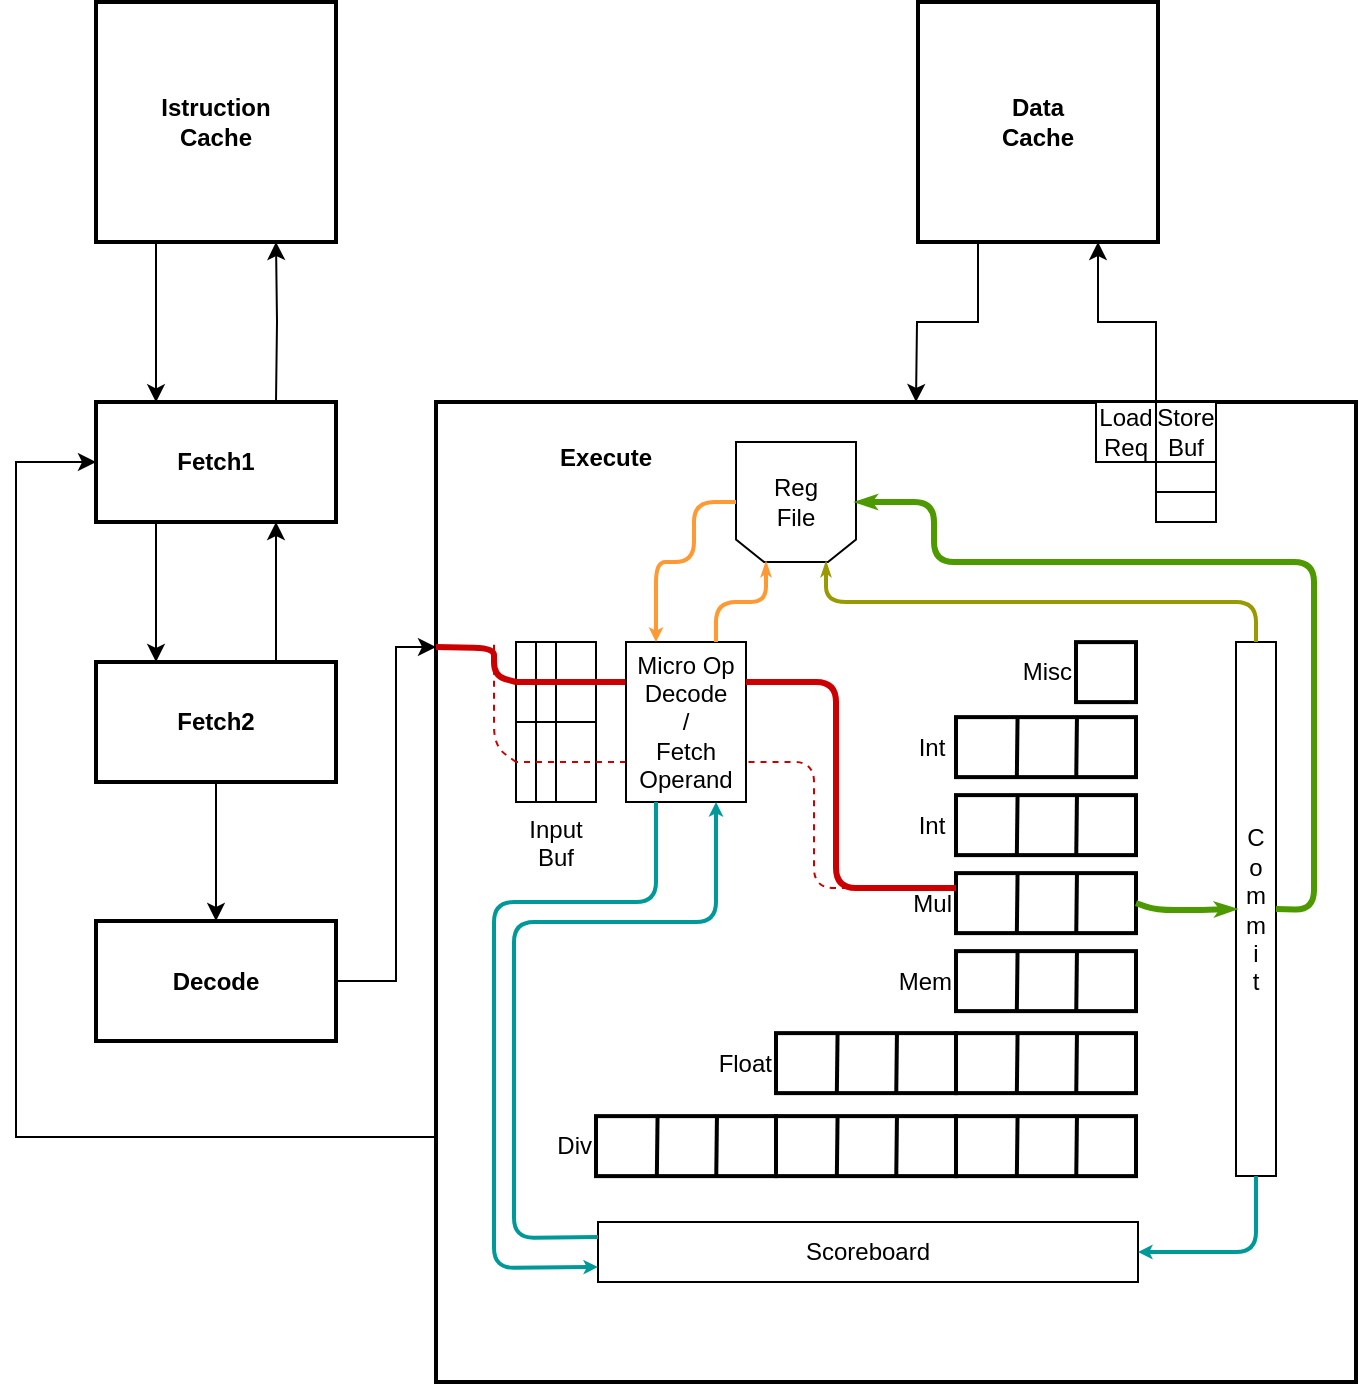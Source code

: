 <mxfile version="12.1.1" type="github" pages="1">
  <diagram id="EdAOTdUpAiUYNW-F2-T8" name="Page-1">
    <mxGraphModel dx="1021" dy="549" grid="1" gridSize="10" guides="1" tooltips="1" connect="1" arrows="1" fold="1" page="1" pageScale="1" pageWidth="827" pageHeight="1169" math="0" shadow="0">
      <root>
        <mxCell id="0"/>
        <mxCell id="1" parent="0"/>
        <mxCell id="xlTgU6gEici19xFDkvJ_-10" style="edgeStyle=orthogonalEdgeStyle;rounded=0;orthogonalLoop=1;jettySize=auto;html=1;exitX=0.25;exitY=1;exitDx=0;exitDy=0;entryX=0.25;entryY=0;entryDx=0;entryDy=0;fontStyle=1" parent="1" source="xlTgU6gEici19xFDkvJ_-1" edge="1">
          <mxGeometry relative="1" as="geometry">
            <mxPoint x="110" y="240.143" as="targetPoint"/>
          </mxGeometry>
        </mxCell>
        <mxCell id="xlTgU6gEici19xFDkvJ_-1" value="Istruction&lt;br&gt;Cache" style="rounded=0;whiteSpace=wrap;html=1;fontStyle=1;strokeWidth=2;" parent="1" vertex="1">
          <mxGeometry x="80" y="40" width="120" height="120" as="geometry"/>
        </mxCell>
        <mxCell id="xlTgU6gEici19xFDkvJ_-11" style="edgeStyle=orthogonalEdgeStyle;rounded=0;orthogonalLoop=1;jettySize=auto;html=1;exitX=0.75;exitY=0;exitDx=0;exitDy=0;entryX=0.75;entryY=1;entryDx=0;entryDy=0;fontStyle=1" parent="1" target="xlTgU6gEici19xFDkvJ_-1" edge="1">
          <mxGeometry relative="1" as="geometry">
            <mxPoint x="170" y="240.143" as="sourcePoint"/>
          </mxGeometry>
        </mxCell>
        <mxCell id="xlTgU6gEici19xFDkvJ_-9" style="edgeStyle=orthogonalEdgeStyle;rounded=0;orthogonalLoop=1;jettySize=auto;html=1;exitX=0.995;exitY=0.005;exitDx=0;exitDy=0;entryX=0.75;entryY=1;entryDx=0;entryDy=0;exitPerimeter=0;" parent="1" target="xlTgU6gEici19xFDkvJ_-6" edge="1">
          <mxGeometry relative="1" as="geometry">
            <mxPoint x="611.429" y="240.143" as="sourcePoint"/>
            <Array as="points">
              <mxPoint x="610" y="240"/>
              <mxPoint x="610" y="200"/>
              <mxPoint x="581" y="200"/>
            </Array>
          </mxGeometry>
        </mxCell>
        <mxCell id="xlTgU6gEici19xFDkvJ_-8" style="edgeStyle=orthogonalEdgeStyle;rounded=0;orthogonalLoop=1;jettySize=auto;html=1;exitX=0.25;exitY=1;exitDx=0;exitDy=0;entryX=0.5;entryY=0;entryDx=0;entryDy=0;" parent="1" source="xlTgU6gEici19xFDkvJ_-6" edge="1">
          <mxGeometry relative="1" as="geometry">
            <mxPoint x="490" y="240" as="targetPoint"/>
          </mxGeometry>
        </mxCell>
        <mxCell id="xlTgU6gEici19xFDkvJ_-6" value="Data&lt;br&gt;Cache" style="rounded=0;whiteSpace=wrap;html=1;fontStyle=1;strokeWidth=2;" parent="1" vertex="1">
          <mxGeometry x="491" y="40" width="120" height="120" as="geometry"/>
        </mxCell>
        <mxCell id="irvHG1Zd0JY4UcYgfSvA-1" style="edgeStyle=orthogonalEdgeStyle;rounded=0;orthogonalLoop=1;jettySize=auto;html=1;exitX=0.25;exitY=1;exitDx=0;exitDy=0;entryX=0.25;entryY=0;entryDx=0;entryDy=0;fontStyle=1" edge="1" parent="1" source="irvHG1Zd0JY4UcYgfSvA-2" target="irvHG1Zd0JY4UcYgfSvA-5">
          <mxGeometry relative="1" as="geometry"/>
        </mxCell>
        <mxCell id="irvHG1Zd0JY4UcYgfSvA-2" value="Fetch1" style="rounded=0;whiteSpace=wrap;html=1;fontStyle=1;strokeWidth=2;" vertex="1" parent="1">
          <mxGeometry x="80" y="240" width="120" height="60" as="geometry"/>
        </mxCell>
        <mxCell id="irvHG1Zd0JY4UcYgfSvA-3" style="edgeStyle=orthogonalEdgeStyle;rounded=0;orthogonalLoop=1;jettySize=auto;html=1;exitX=0.75;exitY=0;exitDx=0;exitDy=0;fontStyle=1;entryX=0.75;entryY=1;entryDx=0;entryDy=0;" edge="1" parent="1" source="irvHG1Zd0JY4UcYgfSvA-5" target="irvHG1Zd0JY4UcYgfSvA-2">
          <mxGeometry relative="1" as="geometry">
            <mxPoint x="90" y="400" as="targetPoint"/>
          </mxGeometry>
        </mxCell>
        <mxCell id="irvHG1Zd0JY4UcYgfSvA-4" style="edgeStyle=orthogonalEdgeStyle;rounded=0;orthogonalLoop=1;jettySize=auto;html=1;exitX=0.5;exitY=1;exitDx=0;exitDy=0;entryX=0.5;entryY=0;entryDx=0;entryDy=0;fontStyle=1" edge="1" parent="1" source="irvHG1Zd0JY4UcYgfSvA-5" target="irvHG1Zd0JY4UcYgfSvA-7">
          <mxGeometry relative="1" as="geometry"/>
        </mxCell>
        <mxCell id="irvHG1Zd0JY4UcYgfSvA-5" value="Fetch2" style="rounded=0;whiteSpace=wrap;html=1;fontStyle=1;strokeWidth=2;" vertex="1" parent="1">
          <mxGeometry x="80" y="370" width="120" height="60" as="geometry"/>
        </mxCell>
        <mxCell id="irvHG1Zd0JY4UcYgfSvA-6" style="edgeStyle=orthogonalEdgeStyle;rounded=0;orthogonalLoop=1;jettySize=auto;html=1;exitX=1;exitY=0.5;exitDx=0;exitDy=0;entryX=0;entryY=0.25;entryDx=0;entryDy=0;" edge="1" parent="1" source="irvHG1Zd0JY4UcYgfSvA-7" target="irvHG1Zd0JY4UcYgfSvA-9">
          <mxGeometry relative="1" as="geometry">
            <mxPoint x="270" y="348" as="targetPoint"/>
            <Array as="points">
              <mxPoint x="230" y="530"/>
              <mxPoint x="230" y="363"/>
            </Array>
          </mxGeometry>
        </mxCell>
        <mxCell id="irvHG1Zd0JY4UcYgfSvA-7" value="&lt;span&gt;Decode&lt;/span&gt;" style="rounded=0;whiteSpace=wrap;html=1;fontStyle=1;strokeWidth=2;" vertex="1" parent="1">
          <mxGeometry x="80" y="499.5" width="120" height="60" as="geometry"/>
        </mxCell>
        <mxCell id="irvHG1Zd0JY4UcYgfSvA-8" style="edgeStyle=orthogonalEdgeStyle;rounded=0;orthogonalLoop=1;jettySize=auto;html=1;entryX=0;entryY=0.5;entryDx=0;entryDy=0;exitX=0;exitY=0.75;exitDx=0;exitDy=0;" edge="1" parent="1" source="irvHG1Zd0JY4UcYgfSvA-9" target="irvHG1Zd0JY4UcYgfSvA-2">
          <mxGeometry relative="1" as="geometry">
            <Array as="points">
              <mxPoint x="40" y="608"/>
              <mxPoint x="40" y="270"/>
            </Array>
            <mxPoint x="270" y="563" as="sourcePoint"/>
          </mxGeometry>
        </mxCell>
        <mxCell id="irvHG1Zd0JY4UcYgfSvA-9" value="&amp;nbsp; &amp;nbsp; &amp;nbsp; &amp;nbsp; &amp;nbsp; &lt;br&gt;&amp;nbsp; &amp;nbsp; &amp;nbsp; &amp;nbsp; &amp;nbsp; &amp;nbsp; &amp;nbsp; &amp;nbsp; &amp;nbsp; &lt;b&gt;Execute&lt;/b&gt;" style="rounded=0;whiteSpace=wrap;html=1;verticalAlign=top;labelPosition=center;verticalLabelPosition=middle;align=left;strokeWidth=2;" vertex="1" parent="1">
          <mxGeometry x="250" y="240" width="460" height="490" as="geometry"/>
        </mxCell>
        <mxCell id="irvHG1Zd0JY4UcYgfSvA-10" value="C&lt;br&gt;o&lt;br&gt;m&lt;br&gt;m&lt;br&gt;i&lt;br&gt;t" style="rounded=0;whiteSpace=wrap;html=1;align=center;strokeWidth=1;" vertex="1" parent="1">
          <mxGeometry x="650" y="360" width="20" height="267" as="geometry"/>
        </mxCell>
        <mxCell id="irvHG1Zd0JY4UcYgfSvA-11" value="Scoreboard" style="rounded=0;whiteSpace=wrap;html=1;strokeWidth=1;" vertex="1" parent="1">
          <mxGeometry x="331" y="650" width="270" height="30" as="geometry"/>
        </mxCell>
        <mxCell id="irvHG1Zd0JY4UcYgfSvA-12" value="Int&amp;nbsp;" style="rounded=0;whiteSpace=wrap;html=1;align=right;labelPosition=left;verticalLabelPosition=middle;verticalAlign=middle;strokeWidth=2;" vertex="1" parent="1">
          <mxGeometry x="510" y="436.559" width="90" height="30" as="geometry"/>
        </mxCell>
        <mxCell id="irvHG1Zd0JY4UcYgfSvA-13" value="" style="endArrow=none;html=1;exitX=0.338;exitY=0.997;exitDx=0;exitDy=0;exitPerimeter=0;entryX=0.342;entryY=0.003;entryDx=0;entryDy=0;entryPerimeter=0;strokeWidth=2;" edge="1" parent="1" source="irvHG1Zd0JY4UcYgfSvA-12" target="irvHG1Zd0JY4UcYgfSvA-12">
          <mxGeometry width="50" height="50" relative="1" as="geometry">
            <mxPoint x="-20" y="539.559" as="sourcePoint"/>
            <mxPoint x="381" y="359.559" as="targetPoint"/>
          </mxGeometry>
        </mxCell>
        <mxCell id="irvHG1Zd0JY4UcYgfSvA-14" value="" style="endArrow=none;html=1;exitX=0.668;exitY=1.01;exitDx=0;exitDy=0;exitPerimeter=0;entryX=0.672;entryY=-0.003;entryDx=0;entryDy=0;entryPerimeter=0;strokeWidth=2;" edge="1" parent="1" source="irvHG1Zd0JY4UcYgfSvA-12" target="irvHG1Zd0JY4UcYgfSvA-12">
          <mxGeometry width="50" height="50" relative="1" as="geometry">
            <mxPoint x="419.8" y="419.939" as="sourcePoint"/>
            <mxPoint x="420" y="359.559" as="targetPoint"/>
          </mxGeometry>
        </mxCell>
        <mxCell id="irvHG1Zd0JY4UcYgfSvA-15" value="Mul" style="rounded=0;whiteSpace=wrap;html=1;align=right;labelPosition=left;verticalLabelPosition=middle;verticalAlign=middle;strokeWidth=2;" vertex="1" parent="1">
          <mxGeometry x="510" y="475.559" width="90" height="30" as="geometry"/>
        </mxCell>
        <mxCell id="irvHG1Zd0JY4UcYgfSvA-16" value="" style="endArrow=none;html=1;exitX=0.338;exitY=0.997;exitDx=0;exitDy=0;exitPerimeter=0;entryX=0.342;entryY=0.003;entryDx=0;entryDy=0;entryPerimeter=0;strokeWidth=2;" edge="1" parent="1" source="irvHG1Zd0JY4UcYgfSvA-15" target="irvHG1Zd0JY4UcYgfSvA-15">
          <mxGeometry width="50" height="50" relative="1" as="geometry">
            <mxPoint x="-20" y="579.559" as="sourcePoint"/>
            <mxPoint x="381" y="399.559" as="targetPoint"/>
          </mxGeometry>
        </mxCell>
        <mxCell id="irvHG1Zd0JY4UcYgfSvA-17" value="" style="endArrow=none;html=1;exitX=0.668;exitY=1.01;exitDx=0;exitDy=0;exitPerimeter=0;entryX=0.672;entryY=-0.003;entryDx=0;entryDy=0;entryPerimeter=0;strokeWidth=2;" edge="1" parent="1" source="irvHG1Zd0JY4UcYgfSvA-15" target="irvHG1Zd0JY4UcYgfSvA-15">
          <mxGeometry width="50" height="50" relative="1" as="geometry">
            <mxPoint x="419.8" y="459.939" as="sourcePoint"/>
            <mxPoint x="420" y="399.559" as="targetPoint"/>
          </mxGeometry>
        </mxCell>
        <mxCell id="irvHG1Zd0JY4UcYgfSvA-18" value="Div" style="rounded=0;whiteSpace=wrap;html=1;align=right;labelPosition=left;verticalLabelPosition=middle;verticalAlign=middle;strokeWidth=2;" vertex="1" parent="1">
          <mxGeometry x="330" y="597.059" width="90" height="30" as="geometry"/>
        </mxCell>
        <mxCell id="irvHG1Zd0JY4UcYgfSvA-19" value="" style="endArrow=none;html=1;exitX=0.338;exitY=0.997;exitDx=0;exitDy=0;exitPerimeter=0;entryX=0.342;entryY=0.003;entryDx=0;entryDy=0;entryPerimeter=0;strokeWidth=2;" edge="1" parent="1" source="irvHG1Zd0JY4UcYgfSvA-18" target="irvHG1Zd0JY4UcYgfSvA-18">
          <mxGeometry width="50" height="50" relative="1" as="geometry">
            <mxPoint x="-20" y="619.559" as="sourcePoint"/>
            <mxPoint x="381" y="439.559" as="targetPoint"/>
          </mxGeometry>
        </mxCell>
        <mxCell id="irvHG1Zd0JY4UcYgfSvA-20" value="" style="endArrow=none;html=1;exitX=0.668;exitY=1.01;exitDx=0;exitDy=0;exitPerimeter=0;entryX=0.672;entryY=-0.003;entryDx=0;entryDy=0;entryPerimeter=0;strokeWidth=2;" edge="1" parent="1" source="irvHG1Zd0JY4UcYgfSvA-18" target="irvHG1Zd0JY4UcYgfSvA-18">
          <mxGeometry width="50" height="50" relative="1" as="geometry">
            <mxPoint x="419.8" y="499.939" as="sourcePoint"/>
            <mxPoint x="420" y="439.559" as="targetPoint"/>
          </mxGeometry>
        </mxCell>
        <mxCell id="irvHG1Zd0JY4UcYgfSvA-21" value="" style="rounded=0;whiteSpace=wrap;html=1;align=right;labelPosition=left;verticalLabelPosition=middle;verticalAlign=middle;strokeWidth=2;" vertex="1" parent="1">
          <mxGeometry x="420" y="597.059" width="90" height="30" as="geometry"/>
        </mxCell>
        <mxCell id="irvHG1Zd0JY4UcYgfSvA-22" value="" style="endArrow=none;html=1;exitX=0.338;exitY=0.997;exitDx=0;exitDy=0;exitPerimeter=0;entryX=0.342;entryY=0.003;entryDx=0;entryDy=0;entryPerimeter=0;strokeWidth=2;" edge="1" parent="1" source="irvHG1Zd0JY4UcYgfSvA-21" target="irvHG1Zd0JY4UcYgfSvA-21">
          <mxGeometry width="50" height="50" relative="1" as="geometry">
            <mxPoint x="-325" y="659.559" as="sourcePoint"/>
            <mxPoint x="76" y="479.559" as="targetPoint"/>
          </mxGeometry>
        </mxCell>
        <mxCell id="irvHG1Zd0JY4UcYgfSvA-23" value="" style="endArrow=none;html=1;exitX=0.668;exitY=1.01;exitDx=0;exitDy=0;exitPerimeter=0;entryX=0.672;entryY=-0.003;entryDx=0;entryDy=0;entryPerimeter=0;strokeWidth=2;" edge="1" parent="1" source="irvHG1Zd0JY4UcYgfSvA-21" target="irvHG1Zd0JY4UcYgfSvA-21">
          <mxGeometry width="50" height="50" relative="1" as="geometry">
            <mxPoint x="114.8" y="539.939" as="sourcePoint"/>
            <mxPoint x="115" y="479.559" as="targetPoint"/>
          </mxGeometry>
        </mxCell>
        <mxCell id="irvHG1Zd0JY4UcYgfSvA-24" value="" style="rounded=0;whiteSpace=wrap;html=1;align=right;labelPosition=left;verticalLabelPosition=middle;verticalAlign=middle;strokeWidth=2;" vertex="1" parent="1">
          <mxGeometry x="510" y="597.059" width="90" height="30" as="geometry"/>
        </mxCell>
        <mxCell id="irvHG1Zd0JY4UcYgfSvA-25" value="" style="endArrow=none;html=1;exitX=0.338;exitY=0.997;exitDx=0;exitDy=0;exitPerimeter=0;entryX=0.342;entryY=0.003;entryDx=0;entryDy=0;entryPerimeter=0;strokeWidth=2;" edge="1" parent="1" source="irvHG1Zd0JY4UcYgfSvA-24" target="irvHG1Zd0JY4UcYgfSvA-24">
          <mxGeometry width="50" height="50" relative="1" as="geometry">
            <mxPoint x="-315" y="669.559" as="sourcePoint"/>
            <mxPoint x="86" y="489.559" as="targetPoint"/>
          </mxGeometry>
        </mxCell>
        <mxCell id="irvHG1Zd0JY4UcYgfSvA-26" value="" style="endArrow=none;html=1;exitX=0.668;exitY=1.01;exitDx=0;exitDy=0;exitPerimeter=0;entryX=0.672;entryY=-0.003;entryDx=0;entryDy=0;entryPerimeter=0;strokeWidth=2;" edge="1" parent="1" source="irvHG1Zd0JY4UcYgfSvA-24" target="irvHG1Zd0JY4UcYgfSvA-24">
          <mxGeometry width="50" height="50" relative="1" as="geometry">
            <mxPoint x="124.8" y="549.939" as="sourcePoint"/>
            <mxPoint x="125" y="489.559" as="targetPoint"/>
          </mxGeometry>
        </mxCell>
        <mxCell id="irvHG1Zd0JY4UcYgfSvA-27" value="Float" style="rounded=0;whiteSpace=wrap;html=1;align=right;labelPosition=left;verticalLabelPosition=middle;verticalAlign=middle;strokeWidth=2;" vertex="1" parent="1">
          <mxGeometry x="420" y="555.559" width="90" height="30" as="geometry"/>
        </mxCell>
        <mxCell id="irvHG1Zd0JY4UcYgfSvA-28" value="" style="endArrow=none;html=1;exitX=0.338;exitY=0.997;exitDx=0;exitDy=0;exitPerimeter=0;entryX=0.342;entryY=0.003;entryDx=0;entryDy=0;entryPerimeter=0;strokeWidth=2;" edge="1" parent="1" source="irvHG1Zd0JY4UcYgfSvA-27" target="irvHG1Zd0JY4UcYgfSvA-27">
          <mxGeometry width="50" height="50" relative="1" as="geometry">
            <mxPoint x="-305" y="679.559" as="sourcePoint"/>
            <mxPoint x="96" y="499.559" as="targetPoint"/>
          </mxGeometry>
        </mxCell>
        <mxCell id="irvHG1Zd0JY4UcYgfSvA-29" value="" style="endArrow=none;html=1;exitX=0.668;exitY=1.01;exitDx=0;exitDy=0;exitPerimeter=0;entryX=0.672;entryY=-0.003;entryDx=0;entryDy=0;entryPerimeter=0;strokeWidth=2;" edge="1" parent="1" source="irvHG1Zd0JY4UcYgfSvA-27" target="irvHG1Zd0JY4UcYgfSvA-27">
          <mxGeometry width="50" height="50" relative="1" as="geometry">
            <mxPoint x="134.8" y="559.939" as="sourcePoint"/>
            <mxPoint x="135" y="499.559" as="targetPoint"/>
          </mxGeometry>
        </mxCell>
        <mxCell id="irvHG1Zd0JY4UcYgfSvA-30" value="" style="rounded=0;whiteSpace=wrap;html=1;align=right;labelPosition=left;verticalLabelPosition=middle;verticalAlign=middle;strokeWidth=2;" vertex="1" parent="1">
          <mxGeometry x="510" y="555.559" width="90" height="30" as="geometry"/>
        </mxCell>
        <mxCell id="irvHG1Zd0JY4UcYgfSvA-31" value="" style="endArrow=none;html=1;exitX=0.338;exitY=0.997;exitDx=0;exitDy=0;exitPerimeter=0;entryX=0.342;entryY=0.003;entryDx=0;entryDy=0;entryPerimeter=0;strokeWidth=2;" edge="1" parent="1" source="irvHG1Zd0JY4UcYgfSvA-30" target="irvHG1Zd0JY4UcYgfSvA-30">
          <mxGeometry width="50" height="50" relative="1" as="geometry">
            <mxPoint x="-295" y="689.559" as="sourcePoint"/>
            <mxPoint x="106" y="509.559" as="targetPoint"/>
          </mxGeometry>
        </mxCell>
        <mxCell id="irvHG1Zd0JY4UcYgfSvA-32" value="" style="endArrow=none;html=1;exitX=0.668;exitY=1.01;exitDx=0;exitDy=0;exitPerimeter=0;entryX=0.672;entryY=-0.003;entryDx=0;entryDy=0;entryPerimeter=0;strokeWidth=2;" edge="1" parent="1" source="irvHG1Zd0JY4UcYgfSvA-30" target="irvHG1Zd0JY4UcYgfSvA-30">
          <mxGeometry width="50" height="50" relative="1" as="geometry">
            <mxPoint x="144.8" y="569.939" as="sourcePoint"/>
            <mxPoint x="145" y="509.559" as="targetPoint"/>
          </mxGeometry>
        </mxCell>
        <mxCell id="irvHG1Zd0JY4UcYgfSvA-33" value="Mem" style="rounded=0;whiteSpace=wrap;html=1;align=right;labelPosition=left;verticalLabelPosition=middle;verticalAlign=middle;strokeWidth=2;" vertex="1" parent="1">
          <mxGeometry x="510" y="514.559" width="90" height="30" as="geometry"/>
        </mxCell>
        <mxCell id="irvHG1Zd0JY4UcYgfSvA-34" value="" style="endArrow=none;html=1;exitX=0.338;exitY=0.997;exitDx=0;exitDy=0;exitPerimeter=0;entryX=0.342;entryY=0.003;entryDx=0;entryDy=0;entryPerimeter=0;strokeWidth=2;" edge="1" parent="1" source="irvHG1Zd0JY4UcYgfSvA-33" target="irvHG1Zd0JY4UcYgfSvA-33">
          <mxGeometry width="50" height="50" relative="1" as="geometry">
            <mxPoint x="-20" y="697.559" as="sourcePoint"/>
            <mxPoint x="381" y="517.559" as="targetPoint"/>
          </mxGeometry>
        </mxCell>
        <mxCell id="irvHG1Zd0JY4UcYgfSvA-35" value="" style="endArrow=none;html=1;exitX=0.668;exitY=1.01;exitDx=0;exitDy=0;exitPerimeter=0;entryX=0.672;entryY=-0.003;entryDx=0;entryDy=0;entryPerimeter=0;strokeWidth=2;" edge="1" parent="1" source="irvHG1Zd0JY4UcYgfSvA-33" target="irvHG1Zd0JY4UcYgfSvA-33">
          <mxGeometry width="50" height="50" relative="1" as="geometry">
            <mxPoint x="419.8" y="577.939" as="sourcePoint"/>
            <mxPoint x="420" y="517.559" as="targetPoint"/>
          </mxGeometry>
        </mxCell>
        <mxCell id="irvHG1Zd0JY4UcYgfSvA-36" value="Misc" style="rounded=0;whiteSpace=wrap;html=1;align=right;labelPosition=left;verticalLabelPosition=middle;verticalAlign=middle;strokeWidth=2;" vertex="1" parent="1">
          <mxGeometry x="570" y="360.059" width="30" height="30" as="geometry"/>
        </mxCell>
        <mxCell id="irvHG1Zd0JY4UcYgfSvA-37" value="" style="rounded=0;whiteSpace=wrap;html=1;align=left;verticalAlign=top;labelPosition=right;verticalLabelPosition=middle;" vertex="1" parent="1">
          <mxGeometry x="610" y="240" width="30" height="60" as="geometry"/>
        </mxCell>
        <mxCell id="irvHG1Zd0JY4UcYgfSvA-38" value="" style="endArrow=none;html=1;entryX=0;entryY=0.5;entryDx=0;entryDy=0;exitX=1;exitY=0.5;exitDx=0;exitDy=0;" edge="1" parent="1" source="irvHG1Zd0JY4UcYgfSvA-37" target="irvHG1Zd0JY4UcYgfSvA-37">
          <mxGeometry width="50" height="50" relative="1" as="geometry">
            <mxPoint x="345" y="480" as="sourcePoint"/>
            <mxPoint x="395" y="430" as="targetPoint"/>
          </mxGeometry>
        </mxCell>
        <mxCell id="irvHG1Zd0JY4UcYgfSvA-39" value="" style="endArrow=none;html=1;entryX=0;entryY=0.75;entryDx=0;entryDy=0;exitX=1;exitY=0.75;exitDx=0;exitDy=0;" edge="1" parent="1" source="irvHG1Zd0JY4UcYgfSvA-37" target="irvHG1Zd0JY4UcYgfSvA-37">
          <mxGeometry width="50" height="50" relative="1" as="geometry">
            <mxPoint x="345" y="480" as="sourcePoint"/>
            <mxPoint x="395" y="430" as="targetPoint"/>
          </mxGeometry>
        </mxCell>
        <mxCell id="irvHG1Zd0JY4UcYgfSvA-40" value="Load&lt;br&gt;Req" style="rounded=0;whiteSpace=wrap;html=1;align=center;labelPosition=center;verticalLabelPosition=middle;verticalAlign=middle;" vertex="1" parent="1">
          <mxGeometry x="580" y="240" width="30" height="30" as="geometry"/>
        </mxCell>
        <mxCell id="irvHG1Zd0JY4UcYgfSvA-41" value="Store&lt;br&gt;Buf" style="text;html=1;strokeColor=none;fillColor=none;align=center;verticalAlign=middle;whiteSpace=wrap;rounded=0;" vertex="1" parent="1">
          <mxGeometry x="610" y="240" width="30" height="30" as="geometry"/>
        </mxCell>
        <mxCell id="irvHG1Zd0JY4UcYgfSvA-42" value="Input Buf" style="rounded=0;whiteSpace=wrap;html=1;align=center;labelPosition=center;verticalLabelPosition=bottom;verticalAlign=top;" vertex="1" parent="1">
          <mxGeometry x="290" y="360" width="40" height="80" as="geometry"/>
        </mxCell>
        <mxCell id="irvHG1Zd0JY4UcYgfSvA-43" value="" style="endArrow=none;html=1;entryX=0.5;entryY=0;entryDx=0;entryDy=0;exitX=0.5;exitY=1;exitDx=0;exitDy=0;" edge="1" parent="1" source="irvHG1Zd0JY4UcYgfSvA-42" target="irvHG1Zd0JY4UcYgfSvA-42">
          <mxGeometry width="50" height="50" relative="1" as="geometry">
            <mxPoint x="-30" y="730" as="sourcePoint"/>
            <mxPoint x="20" y="680" as="targetPoint"/>
          </mxGeometry>
        </mxCell>
        <mxCell id="irvHG1Zd0JY4UcYgfSvA-44" value="" style="endArrow=none;html=1;entryX=0.25;entryY=0;entryDx=0;entryDy=0;exitX=0.25;exitY=1;exitDx=0;exitDy=0;" edge="1" parent="1" source="irvHG1Zd0JY4UcYgfSvA-42" target="irvHG1Zd0JY4UcYgfSvA-42">
          <mxGeometry width="50" height="50" relative="1" as="geometry">
            <mxPoint x="-30" y="730" as="sourcePoint"/>
            <mxPoint x="20" y="680" as="targetPoint"/>
          </mxGeometry>
        </mxCell>
        <mxCell id="irvHG1Zd0JY4UcYgfSvA-45" value="" style="shape=loopLimit;whiteSpace=wrap;html=1;align=left;rotation=180;size=14;" vertex="1" parent="1">
          <mxGeometry x="400" y="260" width="60" height="60" as="geometry"/>
        </mxCell>
        <mxCell id="irvHG1Zd0JY4UcYgfSvA-46" value="Reg&lt;br&gt;File" style="text;html=1;strokeColor=none;fillColor=none;align=center;verticalAlign=middle;whiteSpace=wrap;rounded=0;" vertex="1" parent="1">
          <mxGeometry x="410" y="280" width="40" height="20" as="geometry"/>
        </mxCell>
        <mxCell id="irvHG1Zd0JY4UcYgfSvA-47" value="" style="endArrow=none;html=1;strokeColor=#CC0000;strokeWidth=3;exitX=0;exitY=0.25;exitDx=0;exitDy=0;entryX=0;entryY=0.25;entryDx=0;entryDy=0;" edge="1" parent="1" source="irvHG1Zd0JY4UcYgfSvA-42" target="irvHG1Zd0JY4UcYgfSvA-9">
          <mxGeometry width="50" height="50" relative="1" as="geometry">
            <mxPoint x="29" y="740" as="sourcePoint"/>
            <mxPoint x="269" y="360" as="targetPoint"/>
            <Array as="points">
              <mxPoint x="279" y="377"/>
              <mxPoint x="279" y="363"/>
            </Array>
          </mxGeometry>
        </mxCell>
        <mxCell id="irvHG1Zd0JY4UcYgfSvA-48" value="" style="endArrow=none;html=1;strokeColor=#CC0000;strokeWidth=3;entryX=0;entryY=0.25;entryDx=0;entryDy=0;exitX=0;exitY=0.25;exitDx=0;exitDy=0;" edge="1" parent="1" source="irvHG1Zd0JY4UcYgfSvA-51" target="irvHG1Zd0JY4UcYgfSvA-42">
          <mxGeometry width="50" height="50" relative="1" as="geometry">
            <mxPoint x="179" y="740" as="sourcePoint"/>
            <mxPoint x="229" y="690" as="targetPoint"/>
          </mxGeometry>
        </mxCell>
        <mxCell id="irvHG1Zd0JY4UcYgfSvA-49" value="" style="endArrow=none;dashed=1;html=1;strokeColor=#CC0000;strokeWidth=1;exitX=0;exitY=0.75;exitDx=0;exitDy=0;" edge="1" parent="1" source="irvHG1Zd0JY4UcYgfSvA-42">
          <mxGeometry width="50" height="50" relative="1" as="geometry">
            <mxPoint x="179" y="740" as="sourcePoint"/>
            <mxPoint x="279" y="360" as="targetPoint"/>
            <Array as="points">
              <mxPoint x="279" y="412"/>
            </Array>
          </mxGeometry>
        </mxCell>
        <mxCell id="irvHG1Zd0JY4UcYgfSvA-50" value="" style="endArrow=none;dashed=1;html=1;strokeColor=#CC0000;strokeWidth=1;exitX=0;exitY=0.75;exitDx=0;exitDy=0;entryX=0;entryY=0.75;entryDx=0;entryDy=0;" edge="1" parent="1" source="irvHG1Zd0JY4UcYgfSvA-51" target="irvHG1Zd0JY4UcYgfSvA-42">
          <mxGeometry width="50" height="50" relative="1" as="geometry">
            <mxPoint x="159" y="740" as="sourcePoint"/>
            <mxPoint x="292" y="420" as="targetPoint"/>
          </mxGeometry>
        </mxCell>
        <mxCell id="irvHG1Zd0JY4UcYgfSvA-51" value="Micro Op&lt;br&gt;Decode&lt;br&gt;/&lt;br&gt;Fetch&lt;br&gt;Operand" style="rounded=0;whiteSpace=wrap;html=1;" vertex="1" parent="1">
          <mxGeometry x="345" y="360" width="60" height="80" as="geometry"/>
        </mxCell>
        <mxCell id="irvHG1Zd0JY4UcYgfSvA-52" value="" style="endArrow=classicThin;html=1;strokeColor=#FF9933;strokeWidth=2;exitX=0.75;exitY=0;exitDx=0;exitDy=0;entryX=0.75;entryY=0;entryDx=0;entryDy=0;endSize=1;endFill=1;" edge="1" parent="1" source="irvHG1Zd0JY4UcYgfSvA-51" target="irvHG1Zd0JY4UcYgfSvA-45">
          <mxGeometry width="50" height="50" relative="1" as="geometry">
            <mxPoint x="415" y="397.5" as="sourcePoint"/>
            <mxPoint x="465" y="347.5" as="targetPoint"/>
            <Array as="points">
              <mxPoint x="390" y="340"/>
              <mxPoint x="415" y="340"/>
            </Array>
          </mxGeometry>
        </mxCell>
        <mxCell id="irvHG1Zd0JY4UcYgfSvA-53" value="" style="endArrow=classic;html=1;strokeColor=#FF9933;strokeWidth=2;endSize=1;entryX=0.25;entryY=0;entryDx=0;entryDy=0;exitX=1;exitY=0.5;exitDx=0;exitDy=0;" edge="1" parent="1" source="irvHG1Zd0JY4UcYgfSvA-45" target="irvHG1Zd0JY4UcYgfSvA-51">
          <mxGeometry width="50" height="50" relative="1" as="geometry">
            <mxPoint x="99" y="740" as="sourcePoint"/>
            <mxPoint x="149" y="690" as="targetPoint"/>
            <Array as="points">
              <mxPoint x="379" y="290"/>
              <mxPoint x="379" y="320"/>
              <mxPoint x="360" y="320"/>
            </Array>
          </mxGeometry>
        </mxCell>
        <mxCell id="irvHG1Zd0JY4UcYgfSvA-54" value="" style="endArrow=none;html=1;strokeColor=#CC0000;strokeWidth=3;entryX=1;entryY=0.25;entryDx=0;entryDy=0;exitX=0;exitY=0.25;exitDx=0;exitDy=0;endSize=6;endFill=0;startArrow=none;startFill=0;startSize=1;" edge="1" parent="1" source="irvHG1Zd0JY4UcYgfSvA-15" target="irvHG1Zd0JY4UcYgfSvA-51">
          <mxGeometry width="50" height="50" relative="1" as="geometry">
            <mxPoint x="39" y="740" as="sourcePoint"/>
            <mxPoint x="89" y="690" as="targetPoint"/>
            <Array as="points">
              <mxPoint x="450" y="483"/>
              <mxPoint x="450" y="380"/>
            </Array>
          </mxGeometry>
        </mxCell>
        <mxCell id="irvHG1Zd0JY4UcYgfSvA-55" value="Int&amp;nbsp;" style="rounded=0;whiteSpace=wrap;html=1;align=right;labelPosition=left;verticalLabelPosition=middle;verticalAlign=middle;strokeWidth=2;" vertex="1" parent="1">
          <mxGeometry x="510" y="397.559" width="90" height="30" as="geometry"/>
        </mxCell>
        <mxCell id="irvHG1Zd0JY4UcYgfSvA-56" value="" style="endArrow=none;html=1;exitX=0.338;exitY=0.997;exitDx=0;exitDy=0;exitPerimeter=0;entryX=0.342;entryY=0.003;entryDx=0;entryDy=0;entryPerimeter=0;strokeWidth=2;" edge="1" parent="1" source="irvHG1Zd0JY4UcYgfSvA-55" target="irvHG1Zd0JY4UcYgfSvA-55">
          <mxGeometry width="50" height="50" relative="1" as="geometry">
            <mxPoint x="-20" y="499.559" as="sourcePoint"/>
            <mxPoint x="381" y="319.559" as="targetPoint"/>
          </mxGeometry>
        </mxCell>
        <mxCell id="irvHG1Zd0JY4UcYgfSvA-57" value="" style="endArrow=none;html=1;exitX=0.668;exitY=1.01;exitDx=0;exitDy=0;exitPerimeter=0;entryX=0.672;entryY=-0.003;entryDx=0;entryDy=0;entryPerimeter=0;strokeWidth=2;" edge="1" parent="1" source="irvHG1Zd0JY4UcYgfSvA-55" target="irvHG1Zd0JY4UcYgfSvA-55">
          <mxGeometry width="50" height="50" relative="1" as="geometry">
            <mxPoint x="419.8" y="379.939" as="sourcePoint"/>
            <mxPoint x="420" y="319.559" as="targetPoint"/>
          </mxGeometry>
        </mxCell>
        <mxCell id="irvHG1Zd0JY4UcYgfSvA-58" value="" style="endArrow=none;dashed=1;html=1;strokeColor=#CC0000;strokeWidth=1;entryX=1;entryY=0.75;entryDx=0;entryDy=0;exitX=0;exitY=0.25;exitDx=0;exitDy=0;" edge="1" parent="1" source="irvHG1Zd0JY4UcYgfSvA-15" target="irvHG1Zd0JY4UcYgfSvA-51">
          <mxGeometry width="50" height="50" relative="1" as="geometry">
            <mxPoint x="59" y="740" as="sourcePoint"/>
            <mxPoint x="109" y="690" as="targetPoint"/>
            <Array as="points">
              <mxPoint x="439" y="483"/>
              <mxPoint x="439" y="420"/>
            </Array>
          </mxGeometry>
        </mxCell>
        <mxCell id="irvHG1Zd0JY4UcYgfSvA-61" value="" style="endArrow=classicThin;html=1;strokeColor=#999900;strokeWidth=2;endSize=1;startSize=1;endFill=1;entryX=0.25;entryY=0;entryDx=0;entryDy=0;exitX=0.5;exitY=0;exitDx=0;exitDy=0;" edge="1" parent="1" source="irvHG1Zd0JY4UcYgfSvA-10" target="irvHG1Zd0JY4UcYgfSvA-45">
          <mxGeometry width="50" height="50" relative="1" as="geometry">
            <mxPoint x="159" y="740" as="sourcePoint"/>
            <mxPoint x="209" y="690" as="targetPoint"/>
            <Array as="points">
              <mxPoint x="660" y="340"/>
              <mxPoint x="639" y="340"/>
              <mxPoint x="519" y="340"/>
              <mxPoint x="445" y="340"/>
            </Array>
          </mxGeometry>
        </mxCell>
        <mxCell id="irvHG1Zd0JY4UcYgfSvA-62" value="" style="endArrow=classicThin;html=1;strokeColor=#4D9900;strokeWidth=3;endFill=1;startSize=4;endSize=1;entryX=0;entryY=0.5;entryDx=0;entryDy=0;exitX=1;exitY=0.5;exitDx=0;exitDy=0;" edge="1" parent="1" source="irvHG1Zd0JY4UcYgfSvA-15" target="irvHG1Zd0JY4UcYgfSvA-10">
          <mxGeometry width="50" height="50" relative="1" as="geometry">
            <mxPoint x="129" y="740" as="sourcePoint"/>
            <mxPoint x="679" y="426.75" as="targetPoint"/>
            <Array as="points">
              <mxPoint x="610" y="494"/>
              <mxPoint x="629" y="494"/>
            </Array>
          </mxGeometry>
        </mxCell>
        <mxCell id="irvHG1Zd0JY4UcYgfSvA-64" value="" style="endArrow=none;html=1;strokeColor=#000000;strokeWidth=1;entryX=1;entryY=0.5;entryDx=0;entryDy=0;exitX=0;exitY=0.5;exitDx=0;exitDy=0;" edge="1" parent="1" source="irvHG1Zd0JY4UcYgfSvA-42" target="irvHG1Zd0JY4UcYgfSvA-42">
          <mxGeometry width="50" height="50" relative="1" as="geometry">
            <mxPoint x="29" y="740" as="sourcePoint"/>
            <mxPoint x="79" y="690" as="targetPoint"/>
          </mxGeometry>
        </mxCell>
        <mxCell id="irvHG1Zd0JY4UcYgfSvA-65" value="" style="endArrow=classic;html=1;strokeColor=#009999;entryX=0;entryY=0.75;entryDx=0;entryDy=0;exitX=0.25;exitY=1;exitDx=0;exitDy=0;strokeWidth=2;startSize=3;endSize=1;" edge="1" parent="1" source="irvHG1Zd0JY4UcYgfSvA-51" target="irvHG1Zd0JY4UcYgfSvA-11">
          <mxGeometry width="50" height="50" relative="1" as="geometry">
            <mxPoint x="69" y="770" as="sourcePoint"/>
            <mxPoint x="119" y="720" as="targetPoint"/>
            <Array as="points">
              <mxPoint x="360" y="490"/>
              <mxPoint x="279" y="490"/>
              <mxPoint x="279" y="673"/>
            </Array>
          </mxGeometry>
        </mxCell>
        <mxCell id="irvHG1Zd0JY4UcYgfSvA-66" value="" style="endArrow=classic;html=1;strokeColor=#009999;entryX=0.75;entryY=1;entryDx=0;entryDy=0;exitX=0;exitY=0.25;exitDx=0;exitDy=0;strokeWidth=2;startSize=3;endSize=1;" edge="1" parent="1" source="irvHG1Zd0JY4UcYgfSvA-11" target="irvHG1Zd0JY4UcYgfSvA-51">
          <mxGeometry width="50" height="50" relative="1" as="geometry">
            <mxPoint x="370" y="450" as="sourcePoint"/>
            <mxPoint x="341" y="682.5" as="targetPoint"/>
            <Array as="points">
              <mxPoint x="289" y="658"/>
              <mxPoint x="289" y="500"/>
              <mxPoint x="390" y="500"/>
            </Array>
          </mxGeometry>
        </mxCell>
        <mxCell id="irvHG1Zd0JY4UcYgfSvA-67" value="" style="endArrow=classic;html=1;strokeColor=#009999;entryX=1;entryY=0.5;entryDx=0;entryDy=0;exitX=0.5;exitY=1;exitDx=0;exitDy=0;strokeWidth=2;startSize=3;endSize=1;" edge="1" parent="1" source="irvHG1Zd0JY4UcYgfSvA-10" target="irvHG1Zd0JY4UcYgfSvA-11">
          <mxGeometry width="50" height="50" relative="1" as="geometry">
            <mxPoint x="690" y="627" as="sourcePoint"/>
            <mxPoint x="341" y="682.5" as="targetPoint"/>
            <Array as="points">
              <mxPoint x="660" y="665"/>
            </Array>
          </mxGeometry>
        </mxCell>
        <mxCell id="irvHG1Zd0JY4UcYgfSvA-68" value="" style="endArrow=classicThin;html=1;strokeColor=#4D9900;strokeWidth=3;endFill=1;startSize=4;endSize=1;exitX=1;exitY=0.5;exitDx=0;exitDy=0;entryX=0;entryY=0.5;entryDx=0;entryDy=0;" edge="1" parent="1" source="irvHG1Zd0JY4UcYgfSvA-10" target="irvHG1Zd0JY4UcYgfSvA-45">
          <mxGeometry width="50" height="50" relative="1" as="geometry">
            <mxPoint x="610" y="422.559" as="sourcePoint"/>
            <mxPoint x="660" y="503.5" as="targetPoint"/>
            <Array as="points">
              <mxPoint x="689" y="494"/>
              <mxPoint x="689" y="320"/>
              <mxPoint x="499" y="320"/>
              <mxPoint x="499" y="290"/>
            </Array>
          </mxGeometry>
        </mxCell>
      </root>
    </mxGraphModel>
  </diagram>
</mxfile>
